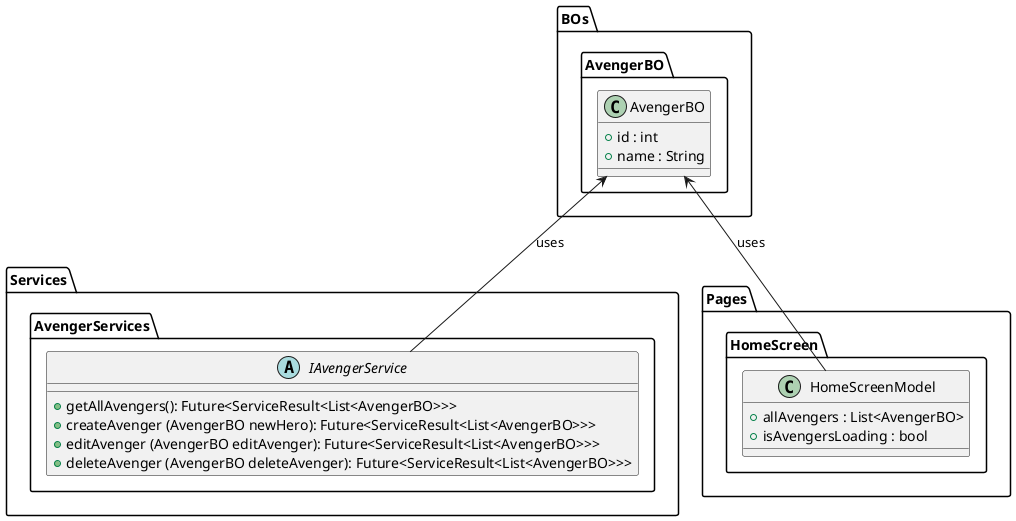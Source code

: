 @startuml Services Class Diagram

package Services.AvengerServices
{
    abstract class IAvengerService
    {
        + getAllAvengers(): Future<ServiceResult<List<AvengerBO>>>
        + createAvenger (AvengerBO newHero): Future<ServiceResult<List<AvengerBO>>>
        + editAvenger (AvengerBO editAvenger): Future<ServiceResult<List<AvengerBO>>>
        + deleteAvenger (AvengerBO deleteAvenger): Future<ServiceResult<List<AvengerBO>>>

    }
}

package BOs.AvengerBO
{
    class AvengerBO
    {
        + id : int
        + name : String
    }
}

package Pages.HomeScreen
{
    class HomeScreenModel
    {
        + allAvengers : List<AvengerBO>
        + isAvengersLoading : bool
    }

}

BOs.AvengerBO.AvengerBO <-- HomeScreenModel: uses
BOs.AvengerBO.AvengerBO <-- IAvengerService: uses

@enduml
